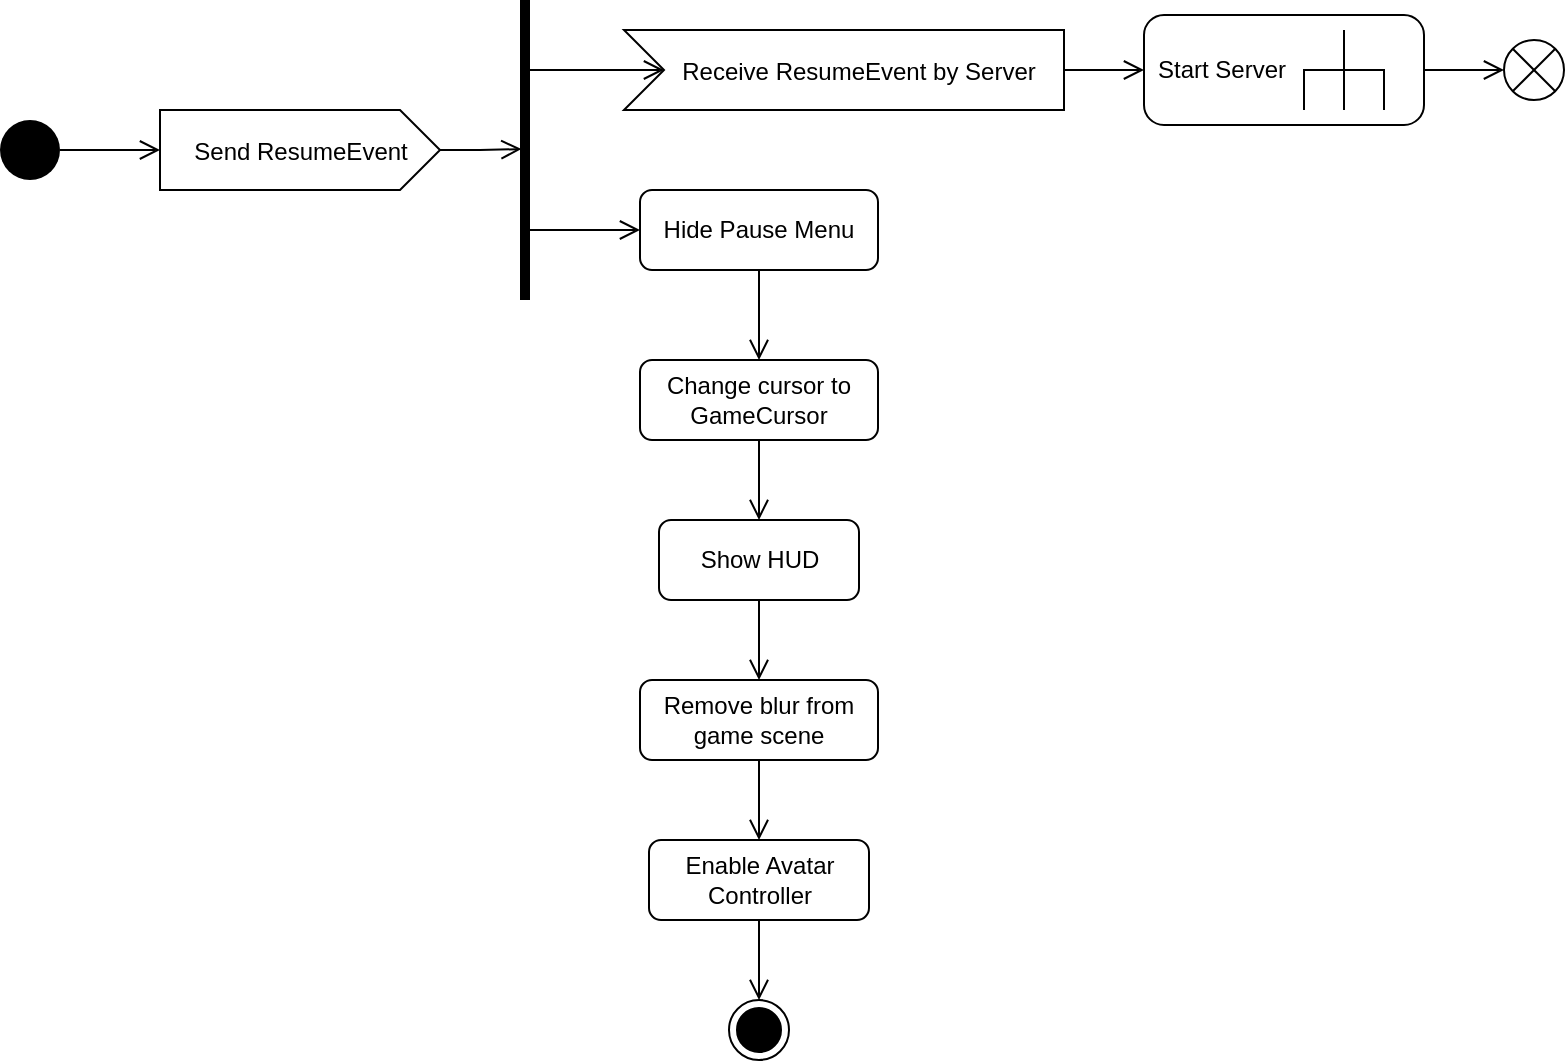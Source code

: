 <mxfile version="18.0.6" type="device"><diagram id="FxPqBRsMLXvnlG32W1oz" name="Strona-1"><mxGraphModel dx="1296" dy="806" grid="1" gridSize="10" guides="1" tooltips="1" connect="1" arrows="1" fold="1" page="1" pageScale="1" pageWidth="827" pageHeight="1169" math="0" shadow="0"><root><mxCell id="0"/><mxCell id="1" parent="0"/><mxCell id="kkkgukKeetNe9Ps5pD5s-26" style="edgeStyle=orthogonalEdgeStyle;rounded=0;orthogonalLoop=1;jettySize=auto;html=1;entryX=0;entryY=0;entryDx=0;entryDy=20;entryPerimeter=0;endArrow=open;endFill=0;endSize=8;" parent="1" source="kkkgukKeetNe9Ps5pD5s-4" target="kkkgukKeetNe9Ps5pD5s-5" edge="1"><mxGeometry relative="1" as="geometry"><mxPoint x="89.155" y="129.81" as="targetPoint"/></mxGeometry></mxCell><mxCell id="kkkgukKeetNe9Ps5pD5s-4" value="" style="ellipse;fillColor=#000000;strokeColor=none;" parent="1" vertex="1"><mxGeometry x="18" y="115" width="30" height="30" as="geometry"/></mxCell><mxCell id="mbTWtFOS4YP6Q_6jp2Z3-3" style="edgeStyle=orthogonalEdgeStyle;rounded=0;orthogonalLoop=1;jettySize=auto;html=1;entryX=0.143;entryY=0.497;entryDx=0;entryDy=0;entryPerimeter=0;endSize=8;strokeWidth=1;endArrow=open;endFill=0;" edge="1" parent="1" source="kkkgukKeetNe9Ps5pD5s-5" target="mbTWtFOS4YP6Q_6jp2Z3-1"><mxGeometry relative="1" as="geometry"/></mxCell><mxCell id="kkkgukKeetNe9Ps5pD5s-5" value="&lt;span style=&quot;font-size: 12px;&quot;&gt;Send ResumeEvent&lt;/span&gt;" style="html=1;shape=mxgraph.infographic.ribbonSimple;notch1=0;notch2=20;align=center;verticalAlign=middle;fontSize=14;fontStyle=0;fillColor=#FFFFFF;strokeColor=#000000;" parent="1" vertex="1"><mxGeometry x="98" y="110" width="140" height="40" as="geometry"/></mxCell><mxCell id="kkkgukKeetNe9Ps5pD5s-21" style="edgeStyle=orthogonalEdgeStyle;rounded=0;orthogonalLoop=1;jettySize=auto;html=1;endArrow=open;endFill=0;endSize=8;" parent="1" source="kkkgukKeetNe9Ps5pD5s-10" target="kkkgukKeetNe9Ps5pD5s-14" edge="1"><mxGeometry relative="1" as="geometry"/></mxCell><mxCell id="kkkgukKeetNe9Ps5pD5s-10" value="&lt;span style=&quot;font-size: 12px;&quot;&gt;Receive ResumeEvent by Server&lt;/span&gt;" style="html=1;shape=mxgraph.infographic.ribbonSimple;notch1=20;notch2=0;align=center;verticalAlign=middle;fontSize=14;fontStyle=0;fillColor=#FFFFFF;flipH=0;spacingRight=0;spacingLeft=14;strokeColor=#000000;" parent="1" vertex="1"><mxGeometry x="330" y="70" width="220" height="40" as="geometry"/></mxCell><mxCell id="mbTWtFOS4YP6Q_6jp2Z3-8" style="edgeStyle=orthogonalEdgeStyle;rounded=0;orthogonalLoop=1;jettySize=auto;html=1;entryX=0.5;entryY=0;entryDx=0;entryDy=0;endArrow=open;endFill=0;endSize=8;strokeWidth=1;" edge="1" parent="1" source="kkkgukKeetNe9Ps5pD5s-12" target="kkkgukKeetNe9Ps5pD5s-28"><mxGeometry relative="1" as="geometry"/></mxCell><mxCell id="kkkgukKeetNe9Ps5pD5s-12" value="Hide Pause Menu" style="rounded=1;whiteSpace=wrap;html=1;" parent="1" vertex="1"><mxGeometry x="338" y="150" width="119" height="40" as="geometry"/></mxCell><mxCell id="mbTWtFOS4YP6Q_6jp2Z3-7" style="edgeStyle=orthogonalEdgeStyle;rounded=0;orthogonalLoop=1;jettySize=auto;html=1;entryX=0;entryY=0.5;entryDx=0;entryDy=0;endArrow=open;endFill=0;endSize=8;strokeWidth=1;" edge="1" parent="1" source="kkkgukKeetNe9Ps5pD5s-14" target="mbTWtFOS4YP6Q_6jp2Z3-6"><mxGeometry relative="1" as="geometry"/></mxCell><mxCell id="kkkgukKeetNe9Ps5pD5s-14" value="Start Server" style="shape=mxgraph.uml25.behaviorAction;html=1;rounded=1;absoluteArcSize=1;arcSize=10;align=left;spacingLeft=5;" parent="1" vertex="1"><mxGeometry x="590" y="62.5" width="140" height="55" as="geometry"/></mxCell><mxCell id="mbTWtFOS4YP6Q_6jp2Z3-9" style="edgeStyle=orthogonalEdgeStyle;rounded=0;orthogonalLoop=1;jettySize=auto;html=1;endArrow=open;endFill=0;endSize=8;strokeWidth=1;" edge="1" parent="1" source="kkkgukKeetNe9Ps5pD5s-28" target="kkkgukKeetNe9Ps5pD5s-30"><mxGeometry relative="1" as="geometry"/></mxCell><mxCell id="kkkgukKeetNe9Ps5pD5s-28" value="Change cursor to GameCursor" style="rounded=1;whiteSpace=wrap;html=1;" parent="1" vertex="1"><mxGeometry x="338" y="235" width="119" height="40" as="geometry"/></mxCell><mxCell id="mbTWtFOS4YP6Q_6jp2Z3-12" style="edgeStyle=orthogonalEdgeStyle;rounded=0;orthogonalLoop=1;jettySize=auto;html=1;endArrow=open;endFill=0;endSize=8;strokeWidth=1;" edge="1" parent="1" source="kkkgukKeetNe9Ps5pD5s-29" target="mbTWtFOS4YP6Q_6jp2Z3-11"><mxGeometry relative="1" as="geometry"/></mxCell><mxCell id="kkkgukKeetNe9Ps5pD5s-29" value="Remove blur from game scene" style="rounded=1;whiteSpace=wrap;html=1;" parent="1" vertex="1"><mxGeometry x="338" y="395" width="119" height="40" as="geometry"/></mxCell><mxCell id="mbTWtFOS4YP6Q_6jp2Z3-10" style="edgeStyle=orthogonalEdgeStyle;rounded=0;orthogonalLoop=1;jettySize=auto;html=1;endArrow=open;endFill=0;endSize=8;strokeWidth=1;" edge="1" parent="1" source="kkkgukKeetNe9Ps5pD5s-30" target="kkkgukKeetNe9Ps5pD5s-29"><mxGeometry relative="1" as="geometry"/></mxCell><mxCell id="kkkgukKeetNe9Ps5pD5s-30" value="Show HUD" style="rounded=1;whiteSpace=wrap;html=1;" parent="1" vertex="1"><mxGeometry x="347.5" y="315" width="100" height="40" as="geometry"/></mxCell><mxCell id="mbTWtFOS4YP6Q_6jp2Z3-4" style="edgeStyle=orthogonalEdgeStyle;rounded=0;orthogonalLoop=1;jettySize=auto;html=1;entryX=0;entryY=0;entryDx=20;entryDy=20;entryPerimeter=0;endArrow=open;endFill=0;endSize=8;strokeWidth=1;" edge="1" parent="1" source="mbTWtFOS4YP6Q_6jp2Z3-1" target="kkkgukKeetNe9Ps5pD5s-10"><mxGeometry relative="1" as="geometry"><Array as="points"><mxPoint x="308" y="90"/><mxPoint x="308" y="90"/></Array></mxGeometry></mxCell><mxCell id="mbTWtFOS4YP6Q_6jp2Z3-5" style="edgeStyle=orthogonalEdgeStyle;rounded=0;orthogonalLoop=1;jettySize=auto;html=1;endArrow=open;endFill=0;endSize=8;strokeWidth=1;" edge="1" parent="1" source="mbTWtFOS4YP6Q_6jp2Z3-1" target="kkkgukKeetNe9Ps5pD5s-12"><mxGeometry relative="1" as="geometry"><Array as="points"><mxPoint x="298" y="170"/><mxPoint x="298" y="170"/></Array></mxGeometry></mxCell><mxCell id="mbTWtFOS4YP6Q_6jp2Z3-1" value="" style="html=1;points=[];perimeter=orthogonalPerimeter;fillColor=#000000;strokeColor=none;" vertex="1" parent="1"><mxGeometry x="278" y="55" width="5" height="150" as="geometry"/></mxCell><mxCell id="mbTWtFOS4YP6Q_6jp2Z3-6" value="" style="shape=sumEllipse;perimeter=ellipsePerimeter;whiteSpace=wrap;html=1;backgroundOutline=1;" vertex="1" parent="1"><mxGeometry x="770" y="75" width="30" height="30" as="geometry"/></mxCell><mxCell id="mbTWtFOS4YP6Q_6jp2Z3-14" style="edgeStyle=orthogonalEdgeStyle;rounded=0;orthogonalLoop=1;jettySize=auto;html=1;entryX=0.5;entryY=0;entryDx=0;entryDy=0;endArrow=open;endFill=0;endSize=8;strokeWidth=1;" edge="1" parent="1" source="mbTWtFOS4YP6Q_6jp2Z3-11" target="mbTWtFOS4YP6Q_6jp2Z3-13"><mxGeometry relative="1" as="geometry"/></mxCell><mxCell id="mbTWtFOS4YP6Q_6jp2Z3-11" value="Enable Avatar Controller" style="rounded=1;whiteSpace=wrap;html=1;" vertex="1" parent="1"><mxGeometry x="342.5" y="475" width="110" height="40" as="geometry"/></mxCell><mxCell id="mbTWtFOS4YP6Q_6jp2Z3-13" value="" style="ellipse;html=1;shape=endState;fillColor=#000000;strokeColor=#000000;" vertex="1" parent="1"><mxGeometry x="382.5" y="555" width="30" height="30" as="geometry"/></mxCell></root></mxGraphModel></diagram></mxfile>